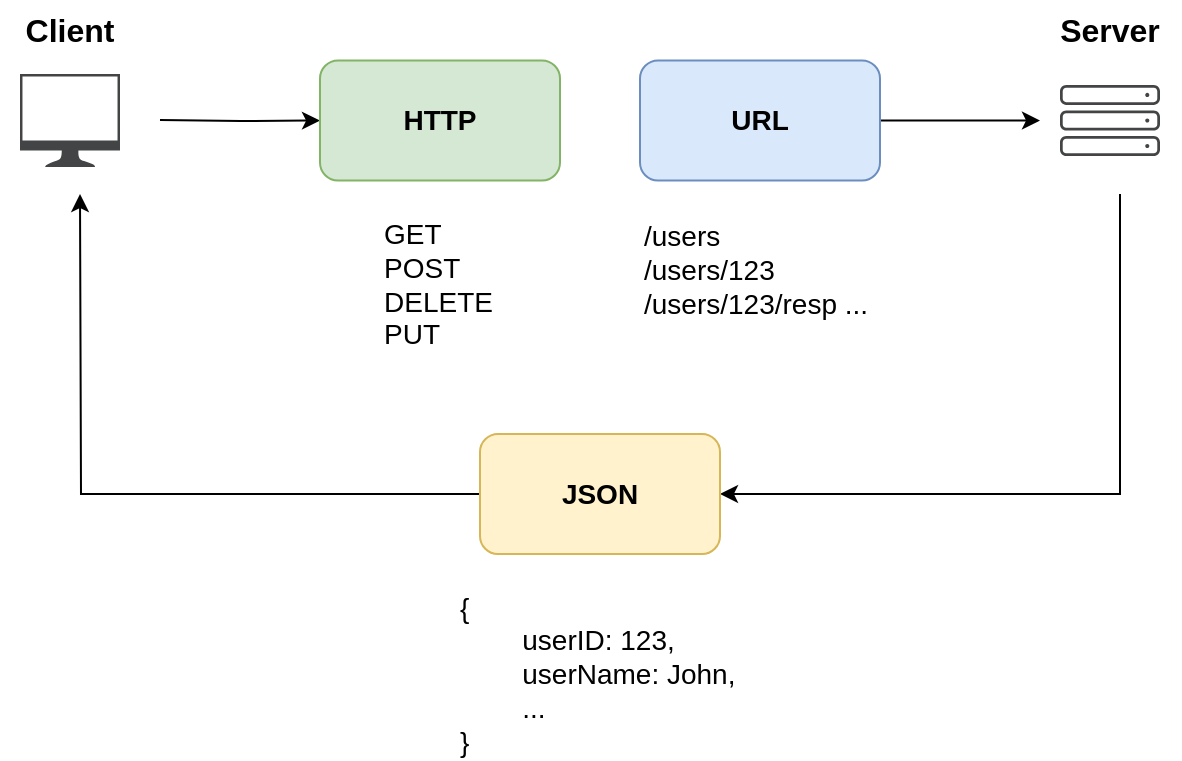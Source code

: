 <mxfile version="26.0.16" pages="2">
  <diagram id="0cV1Om1sYOnJPXouPI1s" name="REST API">
    <mxGraphModel dx="786" dy="1150" grid="1" gridSize="10" guides="1" tooltips="1" connect="1" arrows="1" fold="1" page="1" pageScale="1" pageWidth="1169" pageHeight="827" math="0" shadow="0">
      <root>
        <mxCell id="0" />
        <mxCell id="1" parent="0" />
        <mxCell id="Rs32xTb-6qIsb_otlqX9-5" style="edgeStyle=orthogonalEdgeStyle;rounded=0;orthogonalLoop=1;jettySize=auto;html=1;entryX=0;entryY=0.5;entryDx=0;entryDy=0;" edge="1" parent="1" target="Rs32xTb-6qIsb_otlqX9-3">
          <mxGeometry relative="1" as="geometry">
            <mxPoint x="160" y="283" as="sourcePoint" />
          </mxGeometry>
        </mxCell>
        <mxCell id="Rs32xTb-6qIsb_otlqX9-1" value="" style="sketch=0;pointerEvents=1;shadow=0;dashed=0;html=1;strokeColor=none;fillColor=#434445;aspect=fixed;labelPosition=center;verticalLabelPosition=bottom;verticalAlign=top;align=center;outlineConnect=0;shape=mxgraph.vvd.monitor;" vertex="1" parent="1">
          <mxGeometry x="90" y="260" width="50" height="46.5" as="geometry" />
        </mxCell>
        <mxCell id="Rs32xTb-6qIsb_otlqX9-11" style="edgeStyle=orthogonalEdgeStyle;rounded=0;orthogonalLoop=1;jettySize=auto;html=1;entryX=1;entryY=0.5;entryDx=0;entryDy=0;" edge="1" parent="1" target="Rs32xTb-6qIsb_otlqX9-7">
          <mxGeometry relative="1" as="geometry">
            <mxPoint x="640" y="320" as="sourcePoint" />
            <Array as="points">
              <mxPoint x="640" y="470" />
            </Array>
          </mxGeometry>
        </mxCell>
        <mxCell id="Rs32xTb-6qIsb_otlqX9-2" value="" style="sketch=0;pointerEvents=1;shadow=0;dashed=0;html=1;strokeColor=none;fillColor=#434445;aspect=fixed;labelPosition=center;verticalLabelPosition=bottom;verticalAlign=top;align=center;outlineConnect=0;shape=mxgraph.vvd.physical_storage;" vertex="1" parent="1">
          <mxGeometry x="610" y="265.5" width="50" height="35.5" as="geometry" />
        </mxCell>
        <mxCell id="Rs32xTb-6qIsb_otlqX9-3" value="&lt;font style=&quot;font-size: 14px;&quot;&gt;&lt;b&gt;HTTP&lt;/b&gt;&lt;/font&gt;" style="rounded=1;whiteSpace=wrap;html=1;fillColor=#d5e8d4;strokeColor=#82b366;" vertex="1" parent="1">
          <mxGeometry x="240" y="253.25" width="120" height="60" as="geometry" />
        </mxCell>
        <mxCell id="Rs32xTb-6qIsb_otlqX9-6" style="edgeStyle=orthogonalEdgeStyle;rounded=0;orthogonalLoop=1;jettySize=auto;html=1;" edge="1" parent="1" source="Rs32xTb-6qIsb_otlqX9-4">
          <mxGeometry relative="1" as="geometry">
            <mxPoint x="600" y="283.25" as="targetPoint" />
          </mxGeometry>
        </mxCell>
        <mxCell id="Rs32xTb-6qIsb_otlqX9-4" value="&lt;font style=&quot;font-size: 14px;&quot;&gt;&lt;b&gt;URL&lt;/b&gt;&lt;/font&gt;" style="rounded=1;whiteSpace=wrap;html=1;fillColor=#dae8fc;strokeColor=#6c8ebf;" vertex="1" parent="1">
          <mxGeometry x="400" y="253.25" width="120" height="60" as="geometry" />
        </mxCell>
        <mxCell id="Rs32xTb-6qIsb_otlqX9-12" style="edgeStyle=orthogonalEdgeStyle;rounded=0;orthogonalLoop=1;jettySize=auto;html=1;" edge="1" parent="1" source="Rs32xTb-6qIsb_otlqX9-7">
          <mxGeometry relative="1" as="geometry">
            <mxPoint x="120" y="320" as="targetPoint" />
          </mxGeometry>
        </mxCell>
        <mxCell id="Rs32xTb-6qIsb_otlqX9-7" value="&lt;font style=&quot;font-size: 14px;&quot;&gt;&lt;b&gt;JSON&lt;/b&gt;&lt;/font&gt;" style="rounded=1;whiteSpace=wrap;html=1;fillColor=#fff2cc;strokeColor=#d6b656;" vertex="1" parent="1">
          <mxGeometry x="320" y="440" width="120" height="60" as="geometry" />
        </mxCell>
        <mxCell id="Rs32xTb-6qIsb_otlqX9-8" value="&lt;font style=&quot;font-size: 14px;&quot;&gt;GET&lt;/font&gt;&lt;div&gt;&lt;font style=&quot;font-size: 14px;&quot;&gt;POST&lt;/font&gt;&lt;/div&gt;&lt;div&gt;&lt;font style=&quot;font-size: 14px;&quot;&gt;DELETE&lt;/font&gt;&lt;/div&gt;&lt;div&gt;&lt;font style=&quot;font-size: 14px;&quot;&gt;PUT&lt;/font&gt;&lt;/div&gt;" style="text;html=1;align=left;verticalAlign=middle;whiteSpace=wrap;rounded=0;" vertex="1" parent="1">
          <mxGeometry x="270" y="325" width="60" height="80" as="geometry" />
        </mxCell>
        <mxCell id="Rs32xTb-6qIsb_otlqX9-9" value="&lt;font style=&quot;font-size: 14px;&quot;&gt;/users&lt;/font&gt;&lt;div&gt;&lt;font style=&quot;font-size: 14px;&quot;&gt;/users/123&lt;/font&gt;&lt;/div&gt;&lt;div&gt;&lt;font style=&quot;font-size: 14px;&quot;&gt;/users/123/resp ...&lt;br&gt;&lt;/font&gt;&lt;div&gt;&lt;br&gt;&lt;/div&gt;&lt;/div&gt;" style="text;html=1;align=left;verticalAlign=middle;whiteSpace=wrap;rounded=0;" vertex="1" parent="1">
          <mxGeometry x="400" y="330" width="120" height="70" as="geometry" />
        </mxCell>
        <mxCell id="Rs32xTb-6qIsb_otlqX9-10" value="{&lt;div&gt;&lt;span style=&quot;white-space: pre;&quot;&gt;&#x9;&lt;/span&gt;userID: 123,&lt;br&gt;&lt;/div&gt;&lt;div&gt;&lt;span style=&quot;white-space: pre;&quot;&gt;&#x9;&lt;/span&gt;userName: John,&lt;br&gt;&lt;/div&gt;&lt;div&gt;&lt;span style=&quot;white-space: pre;&quot;&gt;&#x9;&lt;/span&gt;...&lt;/div&gt;&lt;div&gt;}&lt;/div&gt;" style="text;html=1;align=left;verticalAlign=middle;whiteSpace=wrap;rounded=0;fontSize=14;" vertex="1" parent="1">
          <mxGeometry x="307.5" y="520" width="145" height="80" as="geometry" />
        </mxCell>
        <mxCell id="Rs32xTb-6qIsb_otlqX9-13" value="&lt;b&gt;&lt;font style=&quot;font-size: 16px;&quot;&gt;Client&lt;/font&gt;&lt;/b&gt;" style="text;html=1;align=center;verticalAlign=middle;whiteSpace=wrap;rounded=0;" vertex="1" parent="1">
          <mxGeometry x="80" y="223.25" width="70" height="30" as="geometry" />
        </mxCell>
        <mxCell id="Rs32xTb-6qIsb_otlqX9-14" value="&lt;b&gt;&lt;font style=&quot;font-size: 16px;&quot;&gt;Server&lt;/font&gt;&lt;/b&gt;" style="text;html=1;align=center;verticalAlign=middle;whiteSpace=wrap;rounded=0;" vertex="1" parent="1">
          <mxGeometry x="600" y="223.25" width="70" height="30" as="geometry" />
        </mxCell>
      </root>
    </mxGraphModel>
  </diagram>
  <diagram name="MVC" id="5Ff34Kl_tG2jA9bxVstU">
    <mxGraphModel dx="984" dy="547" grid="1" gridSize="10" guides="1" tooltips="1" connect="1" arrows="1" fold="1" page="1" pageScale="1" pageWidth="1169" pageHeight="827" math="0" shadow="0">
      <root>
        <mxCell id="0" />
        <mxCell id="1" parent="0" />
        <mxCell id="NrZY7Egy_WYuWPoSC2DG-14" style="edgeStyle=orthogonalEdgeStyle;rounded=0;orthogonalLoop=1;jettySize=auto;html=1;entryX=0;entryY=0.75;entryDx=0;entryDy=0;exitX=0.75;exitY=0;exitDx=0;exitDy=0;" edge="1" parent="1" source="NrZY7Egy_WYuWPoSC2DG-2" target="NrZY7Egy_WYuWPoSC2DG-4">
          <mxGeometry relative="1" as="geometry" />
        </mxCell>
        <mxCell id="NrZY7Egy_WYuWPoSC2DG-2" value="&lt;div&gt;模型&lt;/div&gt;Model" style="rounded=1;whiteSpace=wrap;html=1;fillColor=#dae8fc;strokeColor=#6c8ebf;" vertex="1" parent="1">
          <mxGeometry x="80" y="360" width="120" height="60" as="geometry" />
        </mxCell>
        <mxCell id="NrZY7Egy_WYuWPoSC2DG-17" style="edgeStyle=orthogonalEdgeStyle;rounded=0;orthogonalLoop=1;jettySize=auto;html=1;entryX=1;entryY=0.75;entryDx=0;entryDy=0;exitX=0.25;exitY=0;exitDx=0;exitDy=0;" edge="1" parent="1" source="NrZY7Egy_WYuWPoSC2DG-3" target="NrZY7Egy_WYuWPoSC2DG-4">
          <mxGeometry relative="1" as="geometry" />
        </mxCell>
        <mxCell id="NrZY7Egy_WYuWPoSC2DG-3" value="&lt;div&gt;视图&lt;/div&gt;View" style="rounded=1;whiteSpace=wrap;html=1;fillColor=#dae8fc;strokeColor=#6c8ebf;" vertex="1" parent="1">
          <mxGeometry x="560" y="360" width="120" height="60" as="geometry" />
        </mxCell>
        <mxCell id="NrZY7Egy_WYuWPoSC2DG-8" style="edgeStyle=orthogonalEdgeStyle;rounded=0;orthogonalLoop=1;jettySize=auto;html=1;exitX=0.75;exitY=1;exitDx=0;exitDy=0;" edge="1" parent="1" source="NrZY7Egy_WYuWPoSC2DG-4">
          <mxGeometry relative="1" as="geometry">
            <mxPoint x="410" y="440" as="targetPoint" />
          </mxGeometry>
        </mxCell>
        <mxCell id="NrZY7Egy_WYuWPoSC2DG-16" style="edgeStyle=orthogonalEdgeStyle;rounded=0;orthogonalLoop=1;jettySize=auto;html=1;entryX=0.75;entryY=0;entryDx=0;entryDy=0;exitX=1;exitY=0.25;exitDx=0;exitDy=0;" edge="1" parent="1" source="NrZY7Egy_WYuWPoSC2DG-4" target="NrZY7Egy_WYuWPoSC2DG-3">
          <mxGeometry relative="1" as="geometry" />
        </mxCell>
        <mxCell id="NrZY7Egy_WYuWPoSC2DG-4" value="&lt;div&gt;控制器&lt;/div&gt;Controller" style="rounded=1;whiteSpace=wrap;html=1;fillColor=#dae8fc;strokeColor=#6c8ebf;" vertex="1" parent="1">
          <mxGeometry x="320" y="260" width="120" height="60" as="geometry" />
        </mxCell>
        <mxCell id="NrZY7Egy_WYuWPoSC2DG-7" style="edgeStyle=orthogonalEdgeStyle;rounded=0;orthogonalLoop=1;jettySize=auto;html=1;entryX=0.25;entryY=1;entryDx=0;entryDy=0;" edge="1" parent="1" target="NrZY7Egy_WYuWPoSC2DG-4">
          <mxGeometry relative="1" as="geometry">
            <mxPoint x="350" y="440" as="sourcePoint" />
          </mxGeometry>
        </mxCell>
        <mxCell id="NrZY7Egy_WYuWPoSC2DG-6" value="&lt;div&gt;用户&lt;/div&gt;User" style="shape=umlActor;verticalLabelPosition=bottom;verticalAlign=top;html=1;outlineConnect=0;fillColor=#dae8fc;strokeColor=#6c8ebf;" vertex="1" parent="1">
          <mxGeometry x="365" y="480" width="30" height="60" as="geometry" />
        </mxCell>
        <mxCell id="NrZY7Egy_WYuWPoSC2DG-10" value="&lt;div&gt;请求&lt;/div&gt;Request" style="text;html=1;align=center;verticalAlign=middle;whiteSpace=wrap;rounded=0;" vertex="1" parent="1">
          <mxGeometry x="320" y="440" width="60" height="30" as="geometry" />
        </mxCell>
        <mxCell id="NrZY7Egy_WYuWPoSC2DG-11" value="&lt;div&gt;回应&lt;/div&gt;Respond" style="text;html=1;align=center;verticalAlign=middle;whiteSpace=wrap;rounded=0;" vertex="1" parent="1">
          <mxGeometry x="380" y="440" width="60" height="30" as="geometry" />
        </mxCell>
        <mxCell id="NrZY7Egy_WYuWPoSC2DG-12" style="edgeStyle=orthogonalEdgeStyle;rounded=0;orthogonalLoop=1;jettySize=auto;html=1;entryX=0.221;entryY=0.034;entryDx=0;entryDy=0;entryPerimeter=0;exitX=0;exitY=0.25;exitDx=0;exitDy=0;" edge="1" parent="1" source="NrZY7Egy_WYuWPoSC2DG-4" target="NrZY7Egy_WYuWPoSC2DG-2">
          <mxGeometry relative="1" as="geometry" />
        </mxCell>
        <mxCell id="NrZY7Egy_WYuWPoSC2DG-13" value="&lt;div&gt;请求数据&lt;/div&gt;Request Data" style="text;html=1;align=left;verticalAlign=middle;whiteSpace=wrap;rounded=0;" vertex="1" parent="1">
          <mxGeometry x="180" y="240" width="80" height="30" as="geometry" />
        </mxCell>
        <mxCell id="NrZY7Egy_WYuWPoSC2DG-15" value="&lt;div&gt;返回数据&lt;/div&gt;Return Data" style="text;html=1;align=left;verticalAlign=middle;whiteSpace=wrap;rounded=0;" vertex="1" parent="1">
          <mxGeometry x="180" y="310" width="80" height="30" as="geometry" />
        </mxCell>
        <mxCell id="NrZY7Egy_WYuWPoSC2DG-18" value="&lt;div&gt;&lt;span style=&quot;color: rgba(0, 0, 0, 0.95); font-family: Inter, -apple-system, BlinkMacSystemFont, &amp;quot;Segoe UI&amp;quot;, &amp;quot;SF Pro SC&amp;quot;, &amp;quot;SF Pro Display&amp;quot;, &amp;quot;SF Pro Icons&amp;quot;, &amp;quot;PingFang SC&amp;quot;, &amp;quot;Hiragino Sans GB&amp;quot;, &amp;quot;Microsoft YaHei&amp;quot;, &amp;quot;Helvetica Neue&amp;quot;, Helvetica, Arial, sans-serif; font-size: 13px; text-align: start;&quot;&gt;渲染结果&lt;/span&gt;&lt;/div&gt;Rendered Result" style="text;html=1;align=right;verticalAlign=middle;whiteSpace=wrap;rounded=0;" vertex="1" parent="1">
          <mxGeometry x="480" y="310" width="100" height="30" as="geometry" />
        </mxCell>
        <mxCell id="NrZY7Egy_WYuWPoSC2DG-19" value="&lt;div&gt;发送数据&lt;/div&gt;Send Data" style="text;html=1;align=right;verticalAlign=middle;whiteSpace=wrap;rounded=0;" vertex="1" parent="1">
          <mxGeometry x="500" y="240" width="80" height="30" as="geometry" />
        </mxCell>
      </root>
    </mxGraphModel>
  </diagram>
</mxfile>
